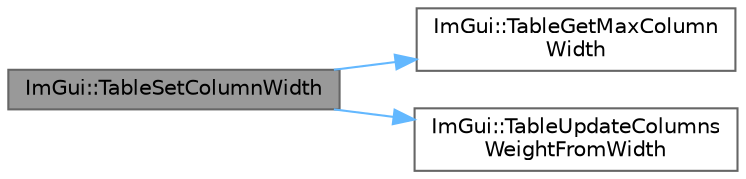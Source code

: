 digraph "ImGui::TableSetColumnWidth"
{
 // LATEX_PDF_SIZE
  bgcolor="transparent";
  edge [fontname=Helvetica,fontsize=10,labelfontname=Helvetica,labelfontsize=10];
  node [fontname=Helvetica,fontsize=10,shape=box,height=0.2,width=0.4];
  rankdir="LR";
  Node1 [id="Node000001",label="ImGui::TableSetColumnWidth",height=0.2,width=0.4,color="gray40", fillcolor="grey60", style="filled", fontcolor="black",tooltip=" "];
  Node1 -> Node2 [id="edge1_Node000001_Node000002",color="steelblue1",style="solid",tooltip=" "];
  Node2 [id="Node000002",label="ImGui::TableGetMaxColumn\lWidth",height=0.2,width=0.4,color="grey40", fillcolor="white", style="filled",URL="$namespace_im_gui.html#acd435c37aed7c3aa11eb71a8dee09e78",tooltip=" "];
  Node1 -> Node3 [id="edge2_Node000001_Node000003",color="steelblue1",style="solid",tooltip=" "];
  Node3 [id="Node000003",label="ImGui::TableUpdateColumns\lWeightFromWidth",height=0.2,width=0.4,color="grey40", fillcolor="white", style="filled",URL="$namespace_im_gui.html#aea40bc669cc8c0ef92617df8616d1e61",tooltip=" "];
}
